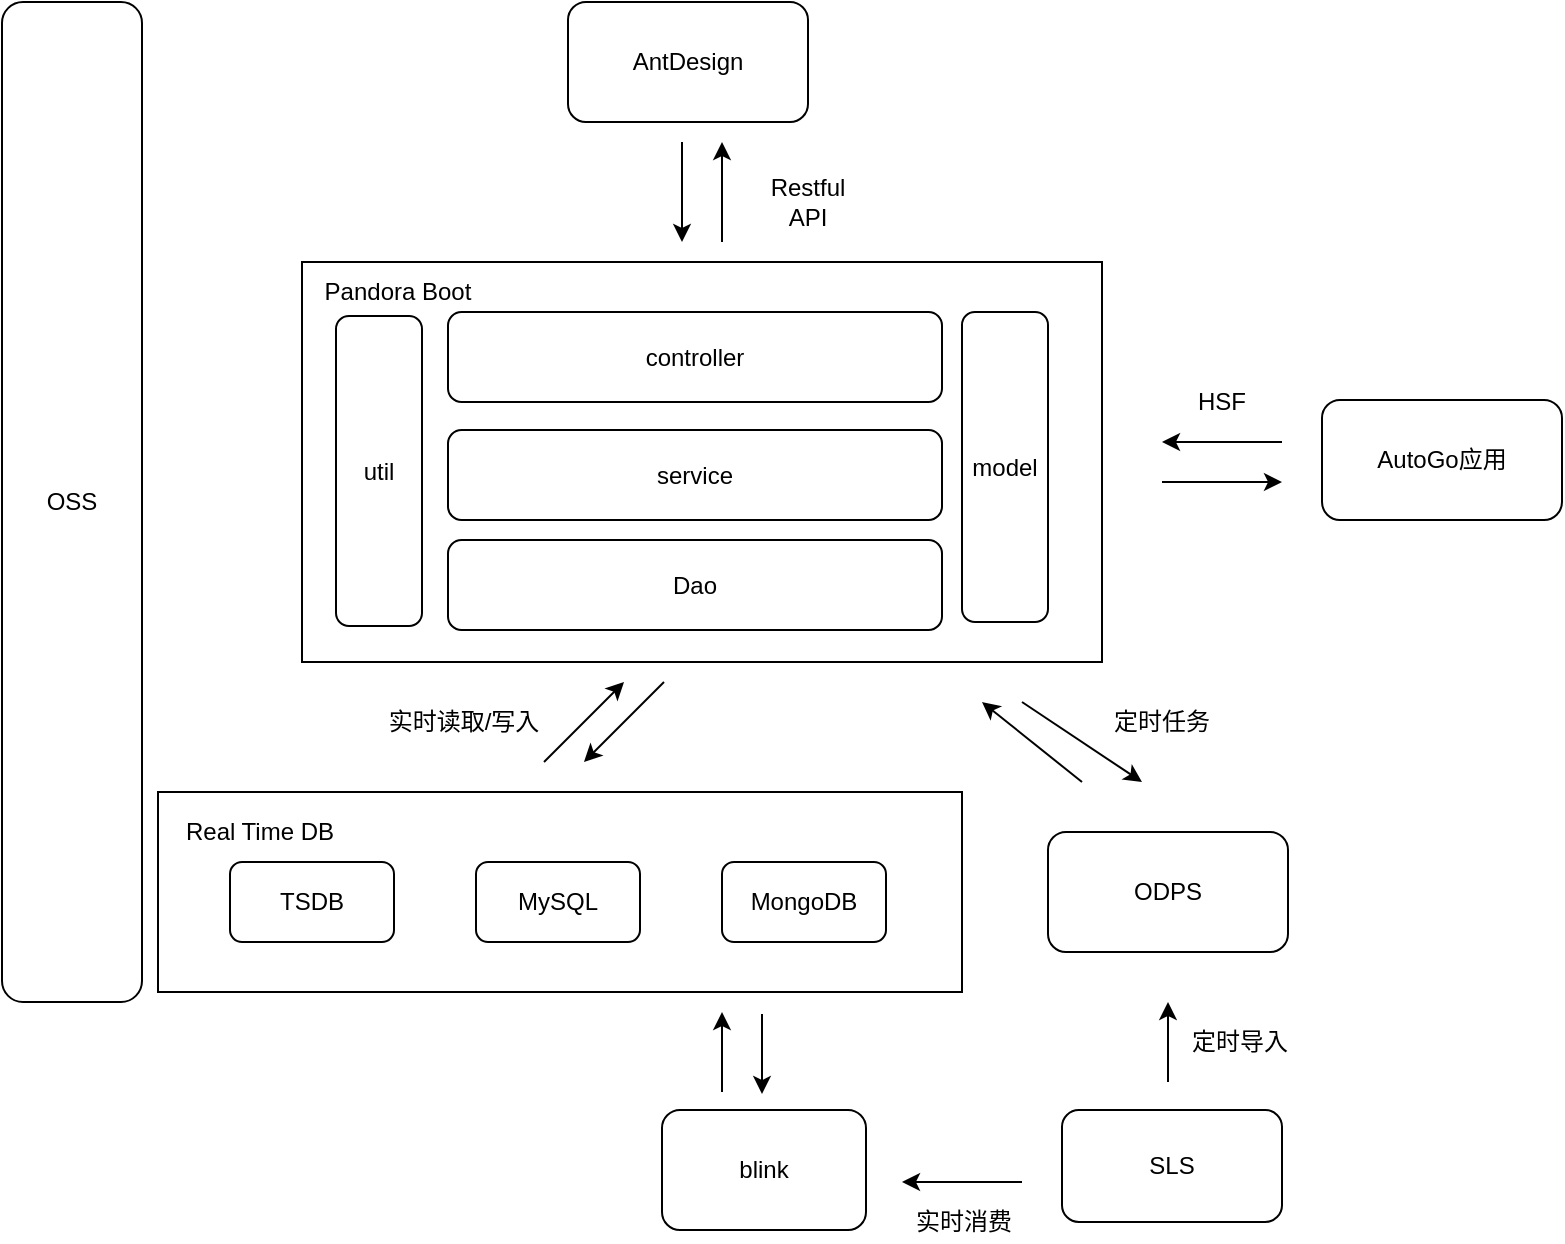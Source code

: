 <mxfile pages="1" version="11.2.5" type="github"><diagram id="SYMbuogchoRanwBQV5Kp" name="Page-1"><mxGraphModel dx="946" dy="616" grid="1" gridSize="10" guides="1" tooltips="1" connect="1" arrows="1" fold="1" page="1" pageScale="1" pageWidth="827" pageHeight="1169" math="0" shadow="0"><root><mxCell id="0"/><mxCell id="1" parent="0"/><mxCell id="wd-JnoQZxOG499nk2pE--1" value="AntDesign" style="rounded=1;whiteSpace=wrap;html=1;" vertex="1" parent="1"><mxGeometry x="293" y="30" width="120" height="60" as="geometry"/></mxCell><mxCell id="wd-JnoQZxOG499nk2pE--4" value="" style="rounded=0;whiteSpace=wrap;html=1;" vertex="1" parent="1"><mxGeometry x="160" y="160" width="400" height="200" as="geometry"/></mxCell><mxCell id="wd-JnoQZxOG499nk2pE--9" value="Pandora Boot" style="text;html=1;strokeColor=none;fillColor=none;align=center;verticalAlign=middle;whiteSpace=wrap;rounded=0;" vertex="1" parent="1"><mxGeometry x="168" y="165" width="80" height="20" as="geometry"/></mxCell><mxCell id="wd-JnoQZxOG499nk2pE--10" value="controller" style="rounded=1;whiteSpace=wrap;html=1;" vertex="1" parent="1"><mxGeometry x="233" y="185" width="247" height="45" as="geometry"/></mxCell><mxCell id="wd-JnoQZxOG499nk2pE--11" value="service" style="rounded=1;whiteSpace=wrap;html=1;" vertex="1" parent="1"><mxGeometry x="233" y="244" width="247" height="45" as="geometry"/></mxCell><mxCell id="wd-JnoQZxOG499nk2pE--12" value="Dao" style="rounded=1;whiteSpace=wrap;html=1;" vertex="1" parent="1"><mxGeometry x="233" y="299" width="247" height="45" as="geometry"/></mxCell><mxCell id="wd-JnoQZxOG499nk2pE--13" value="util" style="rounded=1;whiteSpace=wrap;html=1;" vertex="1" parent="1"><mxGeometry x="177" y="187" width="43" height="155" as="geometry"/></mxCell><mxCell id="wd-JnoQZxOG499nk2pE--14" value="model" style="rounded=1;whiteSpace=wrap;html=1;" vertex="1" parent="1"><mxGeometry x="490" y="185" width="43" height="155" as="geometry"/></mxCell><mxCell id="wd-JnoQZxOG499nk2pE--15" value="AutoGo应用" style="rounded=1;whiteSpace=wrap;html=1;" vertex="1" parent="1"><mxGeometry x="670" y="229" width="120" height="60" as="geometry"/></mxCell><mxCell id="wd-JnoQZxOG499nk2pE--21" value="" style="endArrow=classic;html=1;strokeWidth=1;" edge="1" parent="1"><mxGeometry width="50" height="50" relative="1" as="geometry"><mxPoint x="650" y="250" as="sourcePoint"/><mxPoint x="590" y="250" as="targetPoint"/></mxGeometry></mxCell><mxCell id="wd-JnoQZxOG499nk2pE--23" value="" style="endArrow=classic;html=1;strokeWidth=1;" edge="1" parent="1"><mxGeometry width="50" height="50" relative="1" as="geometry"><mxPoint x="590" y="270" as="sourcePoint"/><mxPoint x="650" y="270" as="targetPoint"/></mxGeometry></mxCell><mxCell id="wd-JnoQZxOG499nk2pE--24" value="HSF" style="text;html=1;strokeColor=none;fillColor=none;align=center;verticalAlign=middle;whiteSpace=wrap;rounded=0;" vertex="1" parent="1"><mxGeometry x="600" y="220" width="40" height="20" as="geometry"/></mxCell><mxCell id="wd-JnoQZxOG499nk2pE--25" value="" style="endArrow=classic;html=1;strokeWidth=1;" edge="1" parent="1"><mxGeometry width="50" height="50" relative="1" as="geometry"><mxPoint x="350" y="100" as="sourcePoint"/><mxPoint x="350" y="150" as="targetPoint"/></mxGeometry></mxCell><mxCell id="wd-JnoQZxOG499nk2pE--26" value="" style="endArrow=classic;html=1;strokeWidth=1;" edge="1" parent="1"><mxGeometry width="50" height="50" relative="1" as="geometry"><mxPoint x="370" y="150" as="sourcePoint"/><mxPoint x="370" y="100" as="targetPoint"/></mxGeometry></mxCell><mxCell id="wd-JnoQZxOG499nk2pE--27" value="Restful API" style="text;html=1;strokeColor=none;fillColor=none;align=center;verticalAlign=middle;whiteSpace=wrap;rounded=0;" vertex="1" parent="1"><mxGeometry x="393" y="120" width="40" height="20" as="geometry"/></mxCell><mxCell id="wd-JnoQZxOG499nk2pE--33" value="ODPS" style="rounded=1;whiteSpace=wrap;html=1;" vertex="1" parent="1"><mxGeometry x="533" y="445" width="120" height="60" as="geometry"/></mxCell><mxCell id="wd-JnoQZxOG499nk2pE--34" value="" style="endArrow=classic;html=1;strokeWidth=1;" edge="1" parent="1"><mxGeometry width="50" height="50" relative="1" as="geometry"><mxPoint x="520" y="380" as="sourcePoint"/><mxPoint x="580" y="420" as="targetPoint"/></mxGeometry></mxCell><mxCell id="wd-JnoQZxOG499nk2pE--35" value="定时任务" style="text;html=1;strokeColor=none;fillColor=none;align=center;verticalAlign=middle;whiteSpace=wrap;rounded=0;" vertex="1" parent="1"><mxGeometry x="560" y="380" width="60" height="20" as="geometry"/></mxCell><mxCell id="wd-JnoQZxOG499nk2pE--36" value="" style="endArrow=classic;html=1;strokeWidth=1;" edge="1" parent="1"><mxGeometry width="50" height="50" relative="1" as="geometry"><mxPoint x="550" y="420" as="sourcePoint"/><mxPoint x="500" y="380" as="targetPoint"/></mxGeometry></mxCell><mxCell id="wd-JnoQZxOG499nk2pE--40" value="SLS" style="rounded=1;whiteSpace=wrap;html=1;" vertex="1" parent="1"><mxGeometry x="540" y="584" width="110" height="56" as="geometry"/></mxCell><mxCell id="wd-JnoQZxOG499nk2pE--42" value="blink" style="rounded=1;whiteSpace=wrap;html=1;" vertex="1" parent="1"><mxGeometry x="340" y="584" width="102" height="60" as="geometry"/></mxCell><mxCell id="wd-JnoQZxOG499nk2pE--43" value="" style="group" vertex="1" connectable="0" parent="1"><mxGeometry x="88" y="370" width="402" height="155" as="geometry"/></mxCell><mxCell id="wd-JnoQZxOG499nk2pE--28" value="" style="rounded=0;whiteSpace=wrap;html=1;" vertex="1" parent="wd-JnoQZxOG499nk2pE--43"><mxGeometry y="55" width="402" height="100" as="geometry"/></mxCell><mxCell id="wd-JnoQZxOG499nk2pE--29" value="TSDB" style="rounded=1;whiteSpace=wrap;html=1;" vertex="1" parent="wd-JnoQZxOG499nk2pE--43"><mxGeometry x="36" y="90" width="82" height="40" as="geometry"/></mxCell><mxCell id="wd-JnoQZxOG499nk2pE--30" value="MySQL" style="rounded=1;whiteSpace=wrap;html=1;" vertex="1" parent="wd-JnoQZxOG499nk2pE--43"><mxGeometry x="159" y="90" width="82" height="40" as="geometry"/></mxCell><mxCell id="wd-JnoQZxOG499nk2pE--31" value="MongoDB" style="rounded=1;whiteSpace=wrap;html=1;" vertex="1" parent="wd-JnoQZxOG499nk2pE--43"><mxGeometry x="282" y="90" width="82" height="40" as="geometry"/></mxCell><mxCell id="wd-JnoQZxOG499nk2pE--32" value="Real Time DB" style="text;html=1;strokeColor=none;fillColor=none;align=center;verticalAlign=middle;whiteSpace=wrap;rounded=0;" vertex="1" parent="wd-JnoQZxOG499nk2pE--43"><mxGeometry x="5" y="65" width="92" height="20" as="geometry"/></mxCell><mxCell id="wd-JnoQZxOG499nk2pE--37" value="" style="endArrow=classic;html=1;strokeWidth=1;" edge="1" parent="wd-JnoQZxOG499nk2pE--43"><mxGeometry width="50" height="50" relative="1" as="geometry"><mxPoint x="193" y="40" as="sourcePoint"/><mxPoint x="233" as="targetPoint"/></mxGeometry></mxCell><mxCell id="wd-JnoQZxOG499nk2pE--38" value="" style="endArrow=classic;html=1;strokeWidth=1;" edge="1" parent="wd-JnoQZxOG499nk2pE--43"><mxGeometry width="50" height="50" relative="1" as="geometry"><mxPoint x="253" as="sourcePoint"/><mxPoint x="213" y="40" as="targetPoint"/></mxGeometry></mxCell><mxCell id="wd-JnoQZxOG499nk2pE--39" value="实时读取/写入" style="text;html=1;strokeColor=none;fillColor=none;align=center;verticalAlign=middle;whiteSpace=wrap;rounded=0;" vertex="1" parent="wd-JnoQZxOG499nk2pE--43"><mxGeometry x="113" y="10" width="80" height="20" as="geometry"/></mxCell><mxCell id="wd-JnoQZxOG499nk2pE--44" value="OSS" style="rounded=1;whiteSpace=wrap;html=1;" vertex="1" parent="1"><mxGeometry x="10" y="30" width="70" height="500" as="geometry"/></mxCell><mxCell id="wd-JnoQZxOG499nk2pE--47" value="" style="endArrow=classic;html=1;strokeWidth=1;" edge="1" parent="1"><mxGeometry width="50" height="50" relative="1" as="geometry"><mxPoint x="370" y="575" as="sourcePoint"/><mxPoint x="370" y="535" as="targetPoint"/></mxGeometry></mxCell><mxCell id="wd-JnoQZxOG499nk2pE--48" value="" style="endArrow=classic;html=1;strokeWidth=1;" edge="1" parent="1"><mxGeometry width="50" height="50" relative="1" as="geometry"><mxPoint x="390" y="536" as="sourcePoint"/><mxPoint x="390" y="576" as="targetPoint"/></mxGeometry></mxCell><mxCell id="wd-JnoQZxOG499nk2pE--50" value="" style="endArrow=classic;html=1;strokeWidth=1;" edge="1" parent="1"><mxGeometry width="50" height="50" relative="1" as="geometry"><mxPoint x="593" y="570" as="sourcePoint"/><mxPoint x="593" y="530" as="targetPoint"/></mxGeometry></mxCell><mxCell id="wd-JnoQZxOG499nk2pE--52" value="" style="endArrow=classic;html=1;strokeWidth=1;" edge="1" parent="1"><mxGeometry width="50" height="50" relative="1" as="geometry"><mxPoint x="520" y="620" as="sourcePoint"/><mxPoint x="460" y="620" as="targetPoint"/></mxGeometry></mxCell><mxCell id="wd-JnoQZxOG499nk2pE--53" value="定时导入" style="text;html=1;strokeColor=none;fillColor=none;align=center;verticalAlign=middle;whiteSpace=wrap;rounded=0;" vertex="1" parent="1"><mxGeometry x="599" y="540" width="60" height="20" as="geometry"/></mxCell><mxCell id="wd-JnoQZxOG499nk2pE--54" value="实时消费" style="text;html=1;strokeColor=none;fillColor=none;align=center;verticalAlign=middle;whiteSpace=wrap;rounded=0;" vertex="1" parent="1"><mxGeometry x="461" y="630" width="60" height="20" as="geometry"/></mxCell></root></mxGraphModel></diagram></mxfile>